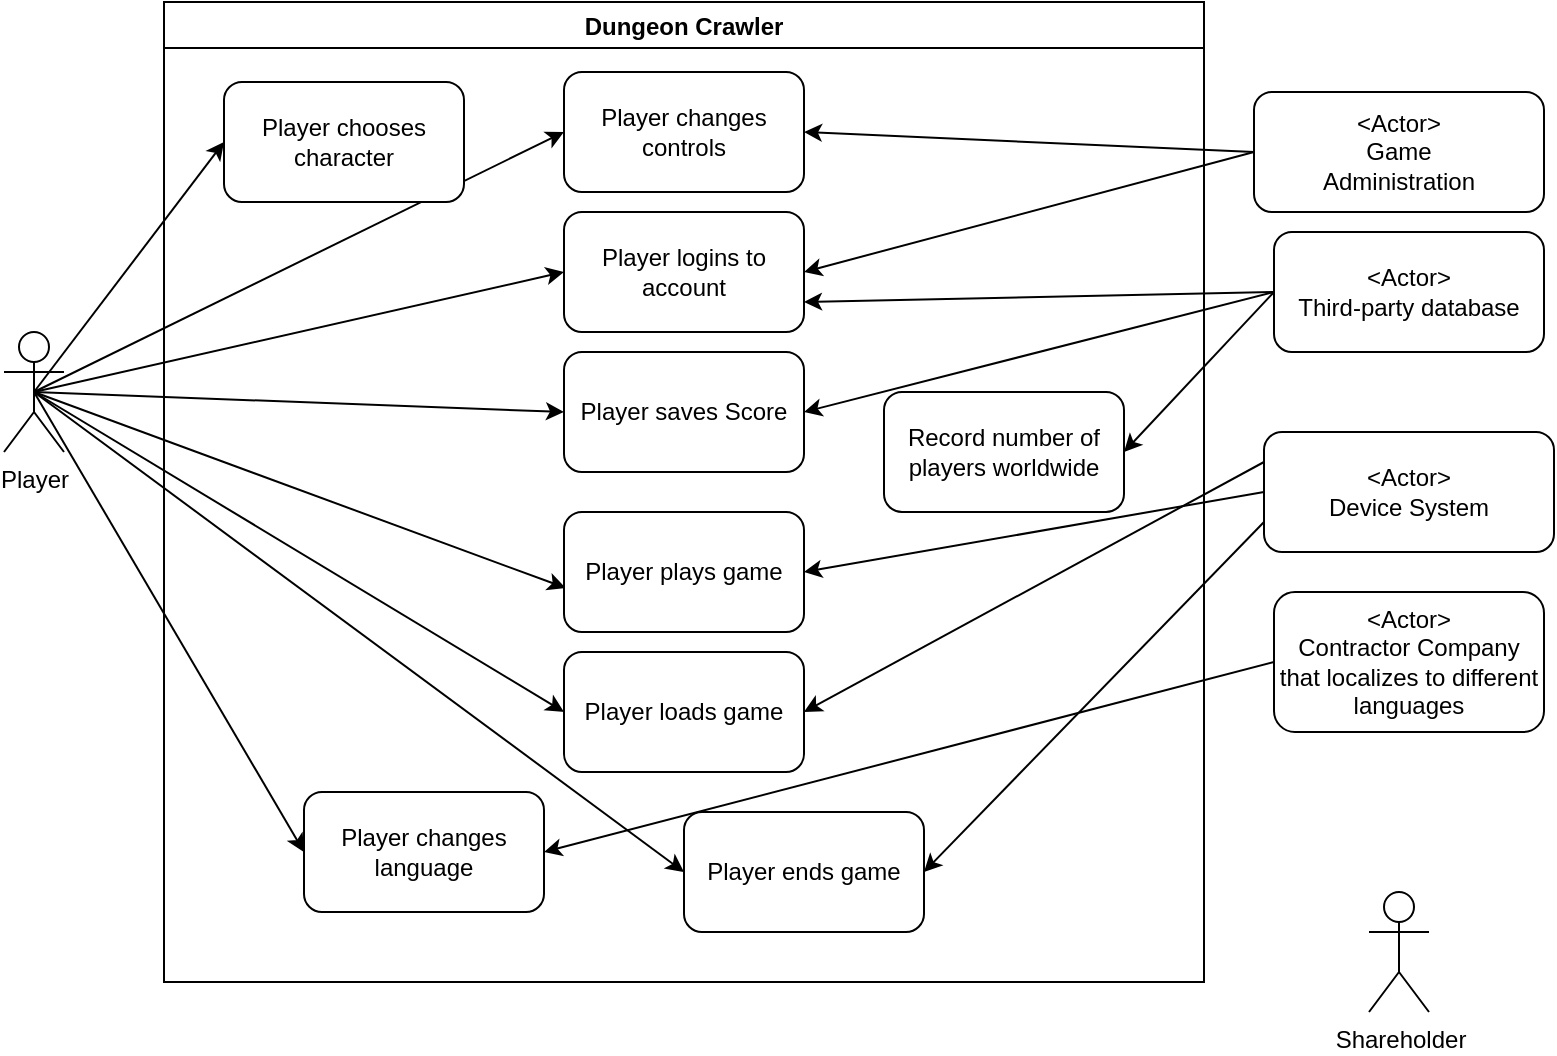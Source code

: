 <mxfile version="14.7.4" type="device"><diagram id="72ieelqjK6jTW5qe7BV4" name="Page-1"><mxGraphModel dx="1038" dy="556" grid="1" gridSize="10" guides="1" tooltips="1" connect="1" arrows="1" fold="1" page="1" pageScale="1" pageWidth="850" pageHeight="1100" math="0" shadow="0"><root><mxCell id="0"/><mxCell id="1" parent="0"/><mxCell id="QFb5VzKwo_IIg4dMBlFS-26" style="rounded=0;orthogonalLoop=1;jettySize=auto;html=1;exitX=0.5;exitY=0.5;exitDx=0;exitDy=0;exitPerimeter=0;entryX=0;entryY=0.5;entryDx=0;entryDy=0;" parent="1" source="QFb5VzKwo_IIg4dMBlFS-2" target="QFb5VzKwo_IIg4dMBlFS-20" edge="1"><mxGeometry relative="1" as="geometry"/></mxCell><mxCell id="QFb5VzKwo_IIg4dMBlFS-29" style="rounded=0;orthogonalLoop=1;jettySize=auto;html=1;exitX=0.5;exitY=0.5;exitDx=0;exitDy=0;exitPerimeter=0;entryX=0;entryY=0.5;entryDx=0;entryDy=0;" parent="1" source="QFb5VzKwo_IIg4dMBlFS-2" target="QFb5VzKwo_IIg4dMBlFS-28" edge="1"><mxGeometry relative="1" as="geometry"/></mxCell><mxCell id="QFb5VzKwo_IIg4dMBlFS-37" style="rounded=0;orthogonalLoop=1;jettySize=auto;html=1;exitX=0.5;exitY=0.5;exitDx=0;exitDy=0;exitPerimeter=0;entryX=0;entryY=0.5;entryDx=0;entryDy=0;" parent="1" source="QFb5VzKwo_IIg4dMBlFS-2" target="QFb5VzKwo_IIg4dMBlFS-32" edge="1"><mxGeometry relative="1" as="geometry"/></mxCell><mxCell id="QFb5VzKwo_IIg4dMBlFS-40" style="edgeStyle=none;rounded=0;orthogonalLoop=1;jettySize=auto;html=1;exitX=0.5;exitY=0.5;exitDx=0;exitDy=0;exitPerimeter=0;entryX=0.007;entryY=0.633;entryDx=0;entryDy=0;entryPerimeter=0;" parent="1" source="QFb5VzKwo_IIg4dMBlFS-2" target="QFb5VzKwo_IIg4dMBlFS-31" edge="1"><mxGeometry relative="1" as="geometry"/></mxCell><mxCell id="QFb5VzKwo_IIg4dMBlFS-41" style="rounded=0;orthogonalLoop=1;jettySize=auto;html=1;exitX=0.5;exitY=0.5;exitDx=0;exitDy=0;exitPerimeter=0;entryX=0;entryY=0.5;entryDx=0;entryDy=0;" parent="1" source="QFb5VzKwo_IIg4dMBlFS-2" target="QFb5VzKwo_IIg4dMBlFS-33" edge="1"><mxGeometry relative="1" as="geometry"/></mxCell><mxCell id="QFb5VzKwo_IIg4dMBlFS-44" style="edgeStyle=none;rounded=0;orthogonalLoop=1;jettySize=auto;html=1;exitX=0.5;exitY=0.5;exitDx=0;exitDy=0;exitPerimeter=0;entryX=0;entryY=0.5;entryDx=0;entryDy=0;" parent="1" source="QFb5VzKwo_IIg4dMBlFS-2" target="QFb5VzKwo_IIg4dMBlFS-34" edge="1"><mxGeometry relative="1" as="geometry"/></mxCell><mxCell id="QFb5VzKwo_IIg4dMBlFS-48" style="edgeStyle=none;rounded=0;orthogonalLoop=1;jettySize=auto;html=1;exitX=0.5;exitY=0.5;exitDx=0;exitDy=0;exitPerimeter=0;entryX=0;entryY=0.5;entryDx=0;entryDy=0;" parent="1" source="QFb5VzKwo_IIg4dMBlFS-2" target="QFb5VzKwo_IIg4dMBlFS-47" edge="1"><mxGeometry relative="1" as="geometry"><mxPoint x="180" y="480" as="targetPoint"/></mxGeometry></mxCell><mxCell id="QFb5VzKwo_IIg4dMBlFS-53" style="edgeStyle=none;rounded=0;orthogonalLoop=1;jettySize=auto;html=1;exitX=0.5;exitY=0.5;exitDx=0;exitDy=0;exitPerimeter=0;entryX=0;entryY=0.5;entryDx=0;entryDy=0;" parent="1" source="QFb5VzKwo_IIg4dMBlFS-2" target="QFb5VzKwo_IIg4dMBlFS-52" edge="1"><mxGeometry relative="1" as="geometry"/></mxCell><mxCell id="QFb5VzKwo_IIg4dMBlFS-2" value="Player" style="shape=umlActor;verticalLabelPosition=bottom;verticalAlign=top;html=1;outlineConnect=0;" parent="1" vertex="1"><mxGeometry x="60" y="210" width="30" height="60" as="geometry"/></mxCell><mxCell id="QFb5VzKwo_IIg4dMBlFS-14" value="Dungeon Crawler" style="swimlane;" parent="1" vertex="1"><mxGeometry x="140" y="45" width="520" height="490" as="geometry"/></mxCell><mxCell id="QFb5VzKwo_IIg4dMBlFS-28" value="Player logins to account" style="rounded=1;whiteSpace=wrap;html=1;" parent="QFb5VzKwo_IIg4dMBlFS-14" vertex="1"><mxGeometry x="200" y="105" width="120" height="60" as="geometry"/></mxCell><mxCell id="QFb5VzKwo_IIg4dMBlFS-20" value="Player loads game" style="rounded=1;whiteSpace=wrap;html=1;" parent="QFb5VzKwo_IIg4dMBlFS-14" vertex="1"><mxGeometry x="200" y="325" width="120" height="60" as="geometry"/></mxCell><mxCell id="QFb5VzKwo_IIg4dMBlFS-31" value="Player plays game" style="rounded=1;whiteSpace=wrap;html=1;" parent="QFb5VzKwo_IIg4dMBlFS-14" vertex="1"><mxGeometry x="200" y="255" width="120" height="60" as="geometry"/></mxCell><mxCell id="QFb5VzKwo_IIg4dMBlFS-32" value="Player saves Score" style="rounded=1;whiteSpace=wrap;html=1;" parent="QFb5VzKwo_IIg4dMBlFS-14" vertex="1"><mxGeometry x="200" y="175" width="120" height="60" as="geometry"/></mxCell><mxCell id="QFb5VzKwo_IIg4dMBlFS-33" value="Player changes controls" style="rounded=1;whiteSpace=wrap;html=1;" parent="QFb5VzKwo_IIg4dMBlFS-14" vertex="1"><mxGeometry x="200" y="35" width="120" height="60" as="geometry"/></mxCell><mxCell id="QFb5VzKwo_IIg4dMBlFS-34" value="Player ends game" style="rounded=1;whiteSpace=wrap;html=1;" parent="QFb5VzKwo_IIg4dMBlFS-14" vertex="1"><mxGeometry x="260" y="405" width="120" height="60" as="geometry"/></mxCell><mxCell id="QFb5VzKwo_IIg4dMBlFS-47" value="Player changes language" style="rounded=1;whiteSpace=wrap;html=1;" parent="QFb5VzKwo_IIg4dMBlFS-14" vertex="1"><mxGeometry x="70" y="395" width="120" height="60" as="geometry"/></mxCell><mxCell id="QFb5VzKwo_IIg4dMBlFS-52" value="Player chooses character" style="rounded=1;whiteSpace=wrap;html=1;" parent="QFb5VzKwo_IIg4dMBlFS-14" vertex="1"><mxGeometry x="30" y="40" width="120" height="60" as="geometry"/></mxCell><mxCell id="gJ-MZrqn_pFaOri5QxuR-1" value="Record number of players worldwide" style="rounded=1;whiteSpace=wrap;html=1;" vertex="1" parent="QFb5VzKwo_IIg4dMBlFS-14"><mxGeometry x="360" y="195" width="120" height="60" as="geometry"/></mxCell><mxCell id="QFb5VzKwo_IIg4dMBlFS-30" style="edgeStyle=none;rounded=0;orthogonalLoop=1;jettySize=auto;html=1;exitX=0;exitY=0.5;exitDx=0;exitDy=0;entryX=1;entryY=0.75;entryDx=0;entryDy=0;" parent="1" source="QFb5VzKwo_IIg4dMBlFS-16" target="QFb5VzKwo_IIg4dMBlFS-28" edge="1"><mxGeometry relative="1" as="geometry"/></mxCell><mxCell id="QFb5VzKwo_IIg4dMBlFS-38" style="edgeStyle=none;rounded=0;orthogonalLoop=1;jettySize=auto;html=1;exitX=0;exitY=0.5;exitDx=0;exitDy=0;entryX=1;entryY=0.5;entryDx=0;entryDy=0;" parent="1" source="QFb5VzKwo_IIg4dMBlFS-16" target="QFb5VzKwo_IIg4dMBlFS-32" edge="1"><mxGeometry relative="1" as="geometry"/></mxCell><mxCell id="gJ-MZrqn_pFaOri5QxuR-2" style="edgeStyle=none;rounded=0;orthogonalLoop=1;jettySize=auto;html=1;exitX=0;exitY=0.5;exitDx=0;exitDy=0;entryX=1;entryY=0.5;entryDx=0;entryDy=0;" edge="1" parent="1" source="QFb5VzKwo_IIg4dMBlFS-16" target="gJ-MZrqn_pFaOri5QxuR-1"><mxGeometry relative="1" as="geometry"/></mxCell><mxCell id="QFb5VzKwo_IIg4dMBlFS-16" value="&amp;lt;Actor&amp;gt;&lt;br&gt;Third-party database" style="rounded=1;whiteSpace=wrap;html=1;" parent="1" vertex="1"><mxGeometry x="695" y="160" width="135" height="60" as="geometry"/></mxCell><mxCell id="QFb5VzKwo_IIg4dMBlFS-27" style="edgeStyle=none;rounded=0;orthogonalLoop=1;jettySize=auto;html=1;exitX=0;exitY=0.25;exitDx=0;exitDy=0;entryX=1;entryY=0.5;entryDx=0;entryDy=0;" parent="1" source="QFb5VzKwo_IIg4dMBlFS-17" target="QFb5VzKwo_IIg4dMBlFS-20" edge="1"><mxGeometry relative="1" as="geometry"><Array as="points"/></mxGeometry></mxCell><mxCell id="QFb5VzKwo_IIg4dMBlFS-36" style="edgeStyle=none;rounded=0;orthogonalLoop=1;jettySize=auto;html=1;exitX=0;exitY=0.5;exitDx=0;exitDy=0;entryX=1;entryY=0.5;entryDx=0;entryDy=0;" parent="1" source="QFb5VzKwo_IIg4dMBlFS-17" target="QFb5VzKwo_IIg4dMBlFS-31" edge="1"><mxGeometry relative="1" as="geometry"/></mxCell><mxCell id="QFb5VzKwo_IIg4dMBlFS-46" style="edgeStyle=none;rounded=0;orthogonalLoop=1;jettySize=auto;html=1;exitX=0;exitY=0.75;exitDx=0;exitDy=0;entryX=1;entryY=0.5;entryDx=0;entryDy=0;" parent="1" source="QFb5VzKwo_IIg4dMBlFS-17" target="QFb5VzKwo_IIg4dMBlFS-34" edge="1"><mxGeometry relative="1" as="geometry"/></mxCell><mxCell id="QFb5VzKwo_IIg4dMBlFS-17" value="&amp;lt;Actor&amp;gt;&lt;br&gt;Device System" style="rounded=1;whiteSpace=wrap;html=1;" parent="1" vertex="1"><mxGeometry x="690" y="260" width="145" height="60" as="geometry"/></mxCell><mxCell id="QFb5VzKwo_IIg4dMBlFS-39" style="edgeStyle=none;rounded=0;orthogonalLoop=1;jettySize=auto;html=1;exitX=0;exitY=0.5;exitDx=0;exitDy=0;entryX=1;entryY=0.5;entryDx=0;entryDy=0;" parent="1" source="QFb5VzKwo_IIg4dMBlFS-18" target="QFb5VzKwo_IIg4dMBlFS-28" edge="1"><mxGeometry relative="1" as="geometry"/></mxCell><mxCell id="QFb5VzKwo_IIg4dMBlFS-43" style="edgeStyle=none;rounded=0;orthogonalLoop=1;jettySize=auto;html=1;exitX=0;exitY=0.5;exitDx=0;exitDy=0;entryX=1;entryY=0.5;entryDx=0;entryDy=0;" parent="1" source="QFb5VzKwo_IIg4dMBlFS-18" target="QFb5VzKwo_IIg4dMBlFS-33" edge="1"><mxGeometry relative="1" as="geometry"/></mxCell><mxCell id="QFb5VzKwo_IIg4dMBlFS-18" value="&amp;lt;Actor&amp;gt;&lt;br&gt;&lt;span&gt;Game&lt;/span&gt;&lt;br&gt;&lt;span&gt;Administration&lt;/span&gt;" style="rounded=1;whiteSpace=wrap;html=1;" parent="1" vertex="1"><mxGeometry x="685" y="90" width="145" height="60" as="geometry"/></mxCell><mxCell id="QFb5VzKwo_IIg4dMBlFS-51" style="edgeStyle=none;rounded=0;orthogonalLoop=1;jettySize=auto;html=1;exitX=0;exitY=0.5;exitDx=0;exitDy=0;entryX=1;entryY=0.5;entryDx=0;entryDy=0;" parent="1" source="QFb5VzKwo_IIg4dMBlFS-50" target="QFb5VzKwo_IIg4dMBlFS-47" edge="1"><mxGeometry relative="1" as="geometry"/></mxCell><mxCell id="QFb5VzKwo_IIg4dMBlFS-50" value="&amp;lt;Actor&amp;gt;&lt;br&gt;Contractor Company that localizes to different languages" style="rounded=1;whiteSpace=wrap;html=1;" parent="1" vertex="1"><mxGeometry x="695" y="340" width="135" height="70" as="geometry"/></mxCell><mxCell id="gJ-MZrqn_pFaOri5QxuR-4" value="Shareholder" style="shape=umlActor;verticalLabelPosition=bottom;verticalAlign=top;html=1;outlineConnect=0;" vertex="1" parent="1"><mxGeometry x="742.5" y="490" width="30" height="60" as="geometry"/></mxCell></root></mxGraphModel></diagram></mxfile>